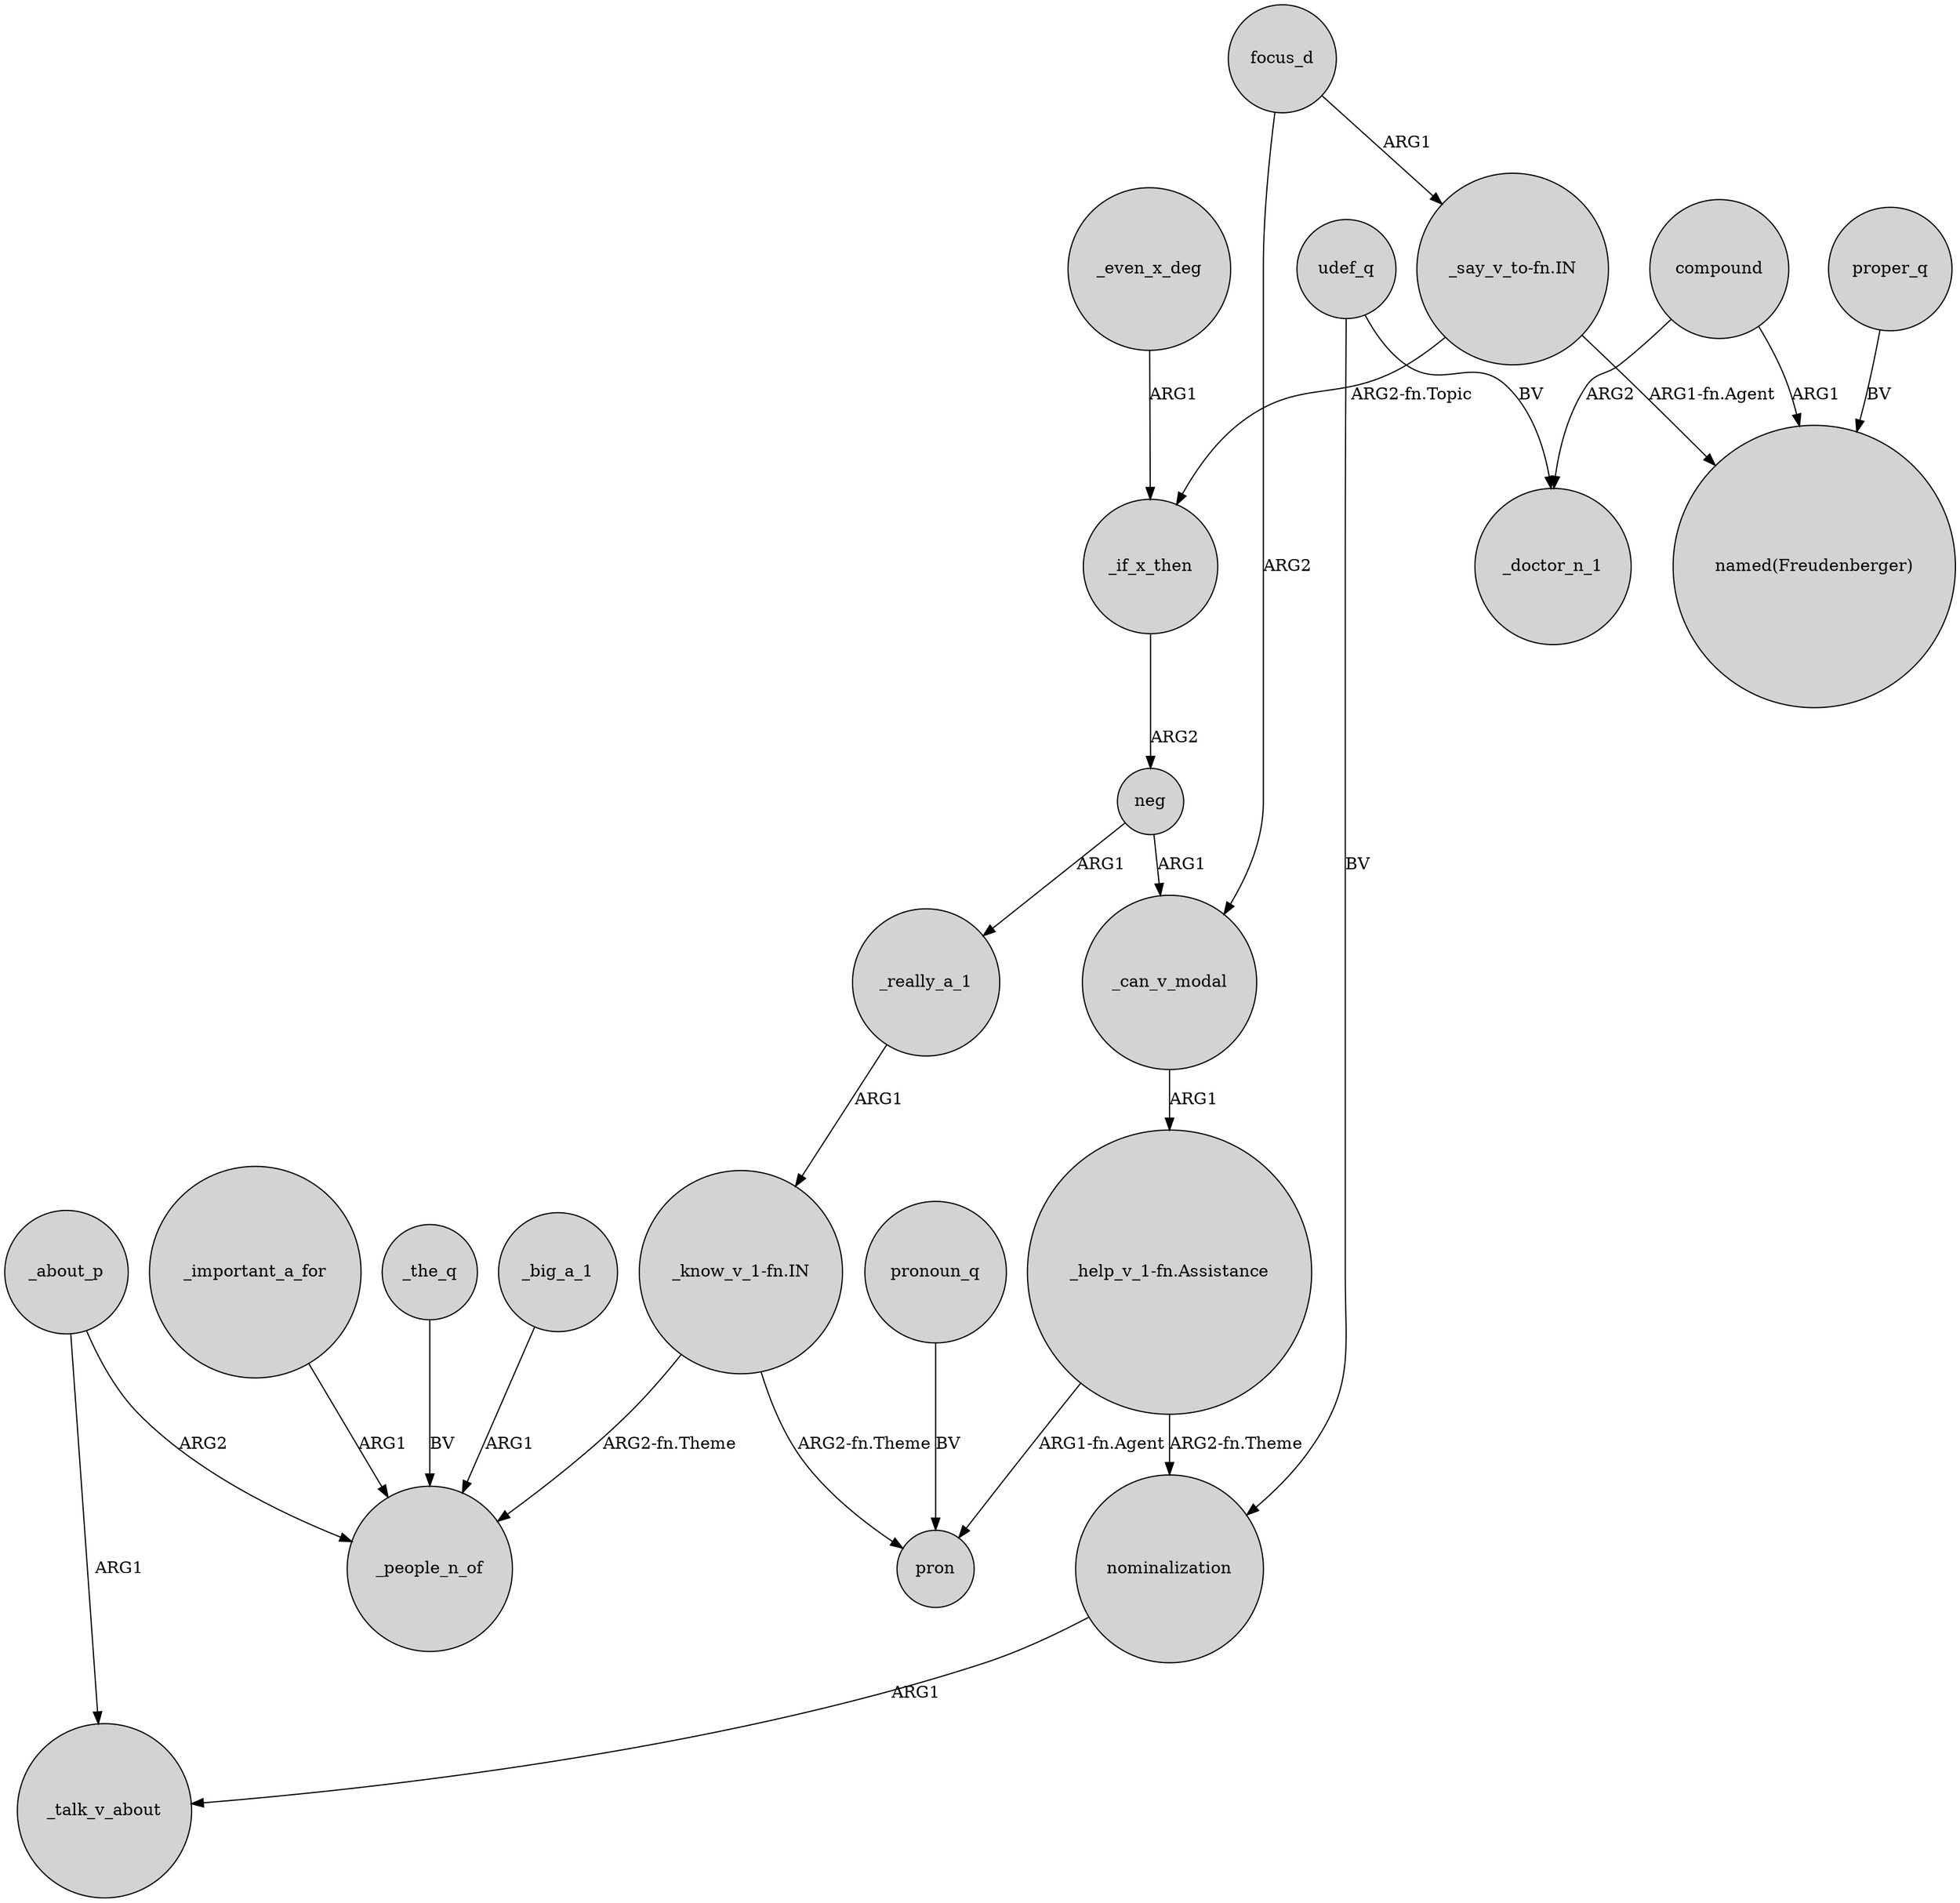 digraph {
	node [shape=circle style=filled]
	_about_p -> _people_n_of [label=ARG2]
	compound -> _doctor_n_1 [label=ARG2]
	_big_a_1 -> _people_n_of [label=ARG1]
	"_say_v_to-fn.IN" -> _if_x_then [label="ARG2-fn.Topic"]
	_really_a_1 -> "_know_v_1-fn.IN" [label=ARG1]
	_even_x_deg -> _if_x_then [label=ARG1]
	udef_q -> _doctor_n_1 [label=BV]
	_if_x_then -> neg [label=ARG2]
	_can_v_modal -> "_help_v_1-fn.Assistance" [label=ARG1]
	pronoun_q -> pron [label=BV]
	"_know_v_1-fn.IN" -> _people_n_of [label="ARG2-fn.Theme"]
	compound -> "named(Freudenberger)" [label=ARG1]
	_important_a_for -> _people_n_of [label=ARG1]
	udef_q -> nominalization [label=BV]
	"_help_v_1-fn.Assistance" -> nominalization [label="ARG2-fn.Theme"]
	neg -> _really_a_1 [label=ARG1]
	"_help_v_1-fn.Assistance" -> pron [label="ARG1-fn.Agent"]
	"_say_v_to-fn.IN" -> "named(Freudenberger)" [label="ARG1-fn.Agent"]
	nominalization -> _talk_v_about [label=ARG1]
	focus_d -> _can_v_modal [label=ARG2]
	_about_p -> _talk_v_about [label=ARG1]
	"_know_v_1-fn.IN" -> pron [label="ARG2-fn.Theme"]
	neg -> _can_v_modal [label=ARG1]
	_the_q -> _people_n_of [label=BV]
	proper_q -> "named(Freudenberger)" [label=BV]
	focus_d -> "_say_v_to-fn.IN" [label=ARG1]
}
